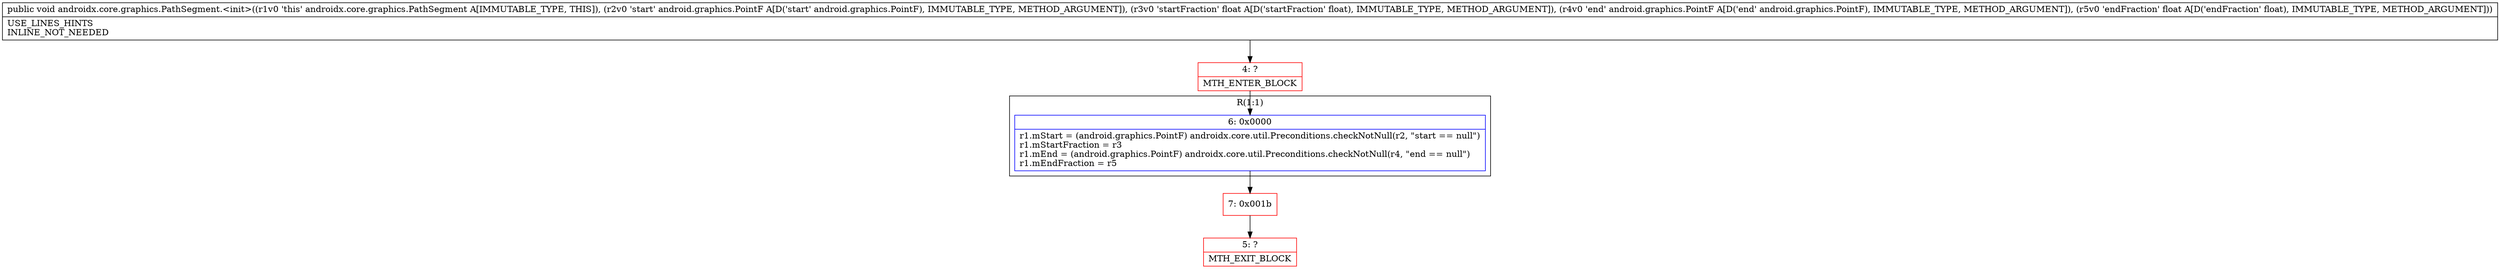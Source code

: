 digraph "CFG forandroidx.core.graphics.PathSegment.\<init\>(Landroid\/graphics\/PointF;FLandroid\/graphics\/PointF;F)V" {
subgraph cluster_Region_1316159376 {
label = "R(1:1)";
node [shape=record,color=blue];
Node_6 [shape=record,label="{6\:\ 0x0000|r1.mStart = (android.graphics.PointF) androidx.core.util.Preconditions.checkNotNull(r2, \"start == null\")\lr1.mStartFraction = r3\lr1.mEnd = (android.graphics.PointF) androidx.core.util.Preconditions.checkNotNull(r4, \"end == null\")\lr1.mEndFraction = r5\l}"];
}
Node_4 [shape=record,color=red,label="{4\:\ ?|MTH_ENTER_BLOCK\l}"];
Node_7 [shape=record,color=red,label="{7\:\ 0x001b}"];
Node_5 [shape=record,color=red,label="{5\:\ ?|MTH_EXIT_BLOCK\l}"];
MethodNode[shape=record,label="{public void androidx.core.graphics.PathSegment.\<init\>((r1v0 'this' androidx.core.graphics.PathSegment A[IMMUTABLE_TYPE, THIS]), (r2v0 'start' android.graphics.PointF A[D('start' android.graphics.PointF), IMMUTABLE_TYPE, METHOD_ARGUMENT]), (r3v0 'startFraction' float A[D('startFraction' float), IMMUTABLE_TYPE, METHOD_ARGUMENT]), (r4v0 'end' android.graphics.PointF A[D('end' android.graphics.PointF), IMMUTABLE_TYPE, METHOD_ARGUMENT]), (r5v0 'endFraction' float A[D('endFraction' float), IMMUTABLE_TYPE, METHOD_ARGUMENT]))  | USE_LINES_HINTS\lINLINE_NOT_NEEDED\l}"];
MethodNode -> Node_4;Node_6 -> Node_7;
Node_4 -> Node_6;
Node_7 -> Node_5;
}

